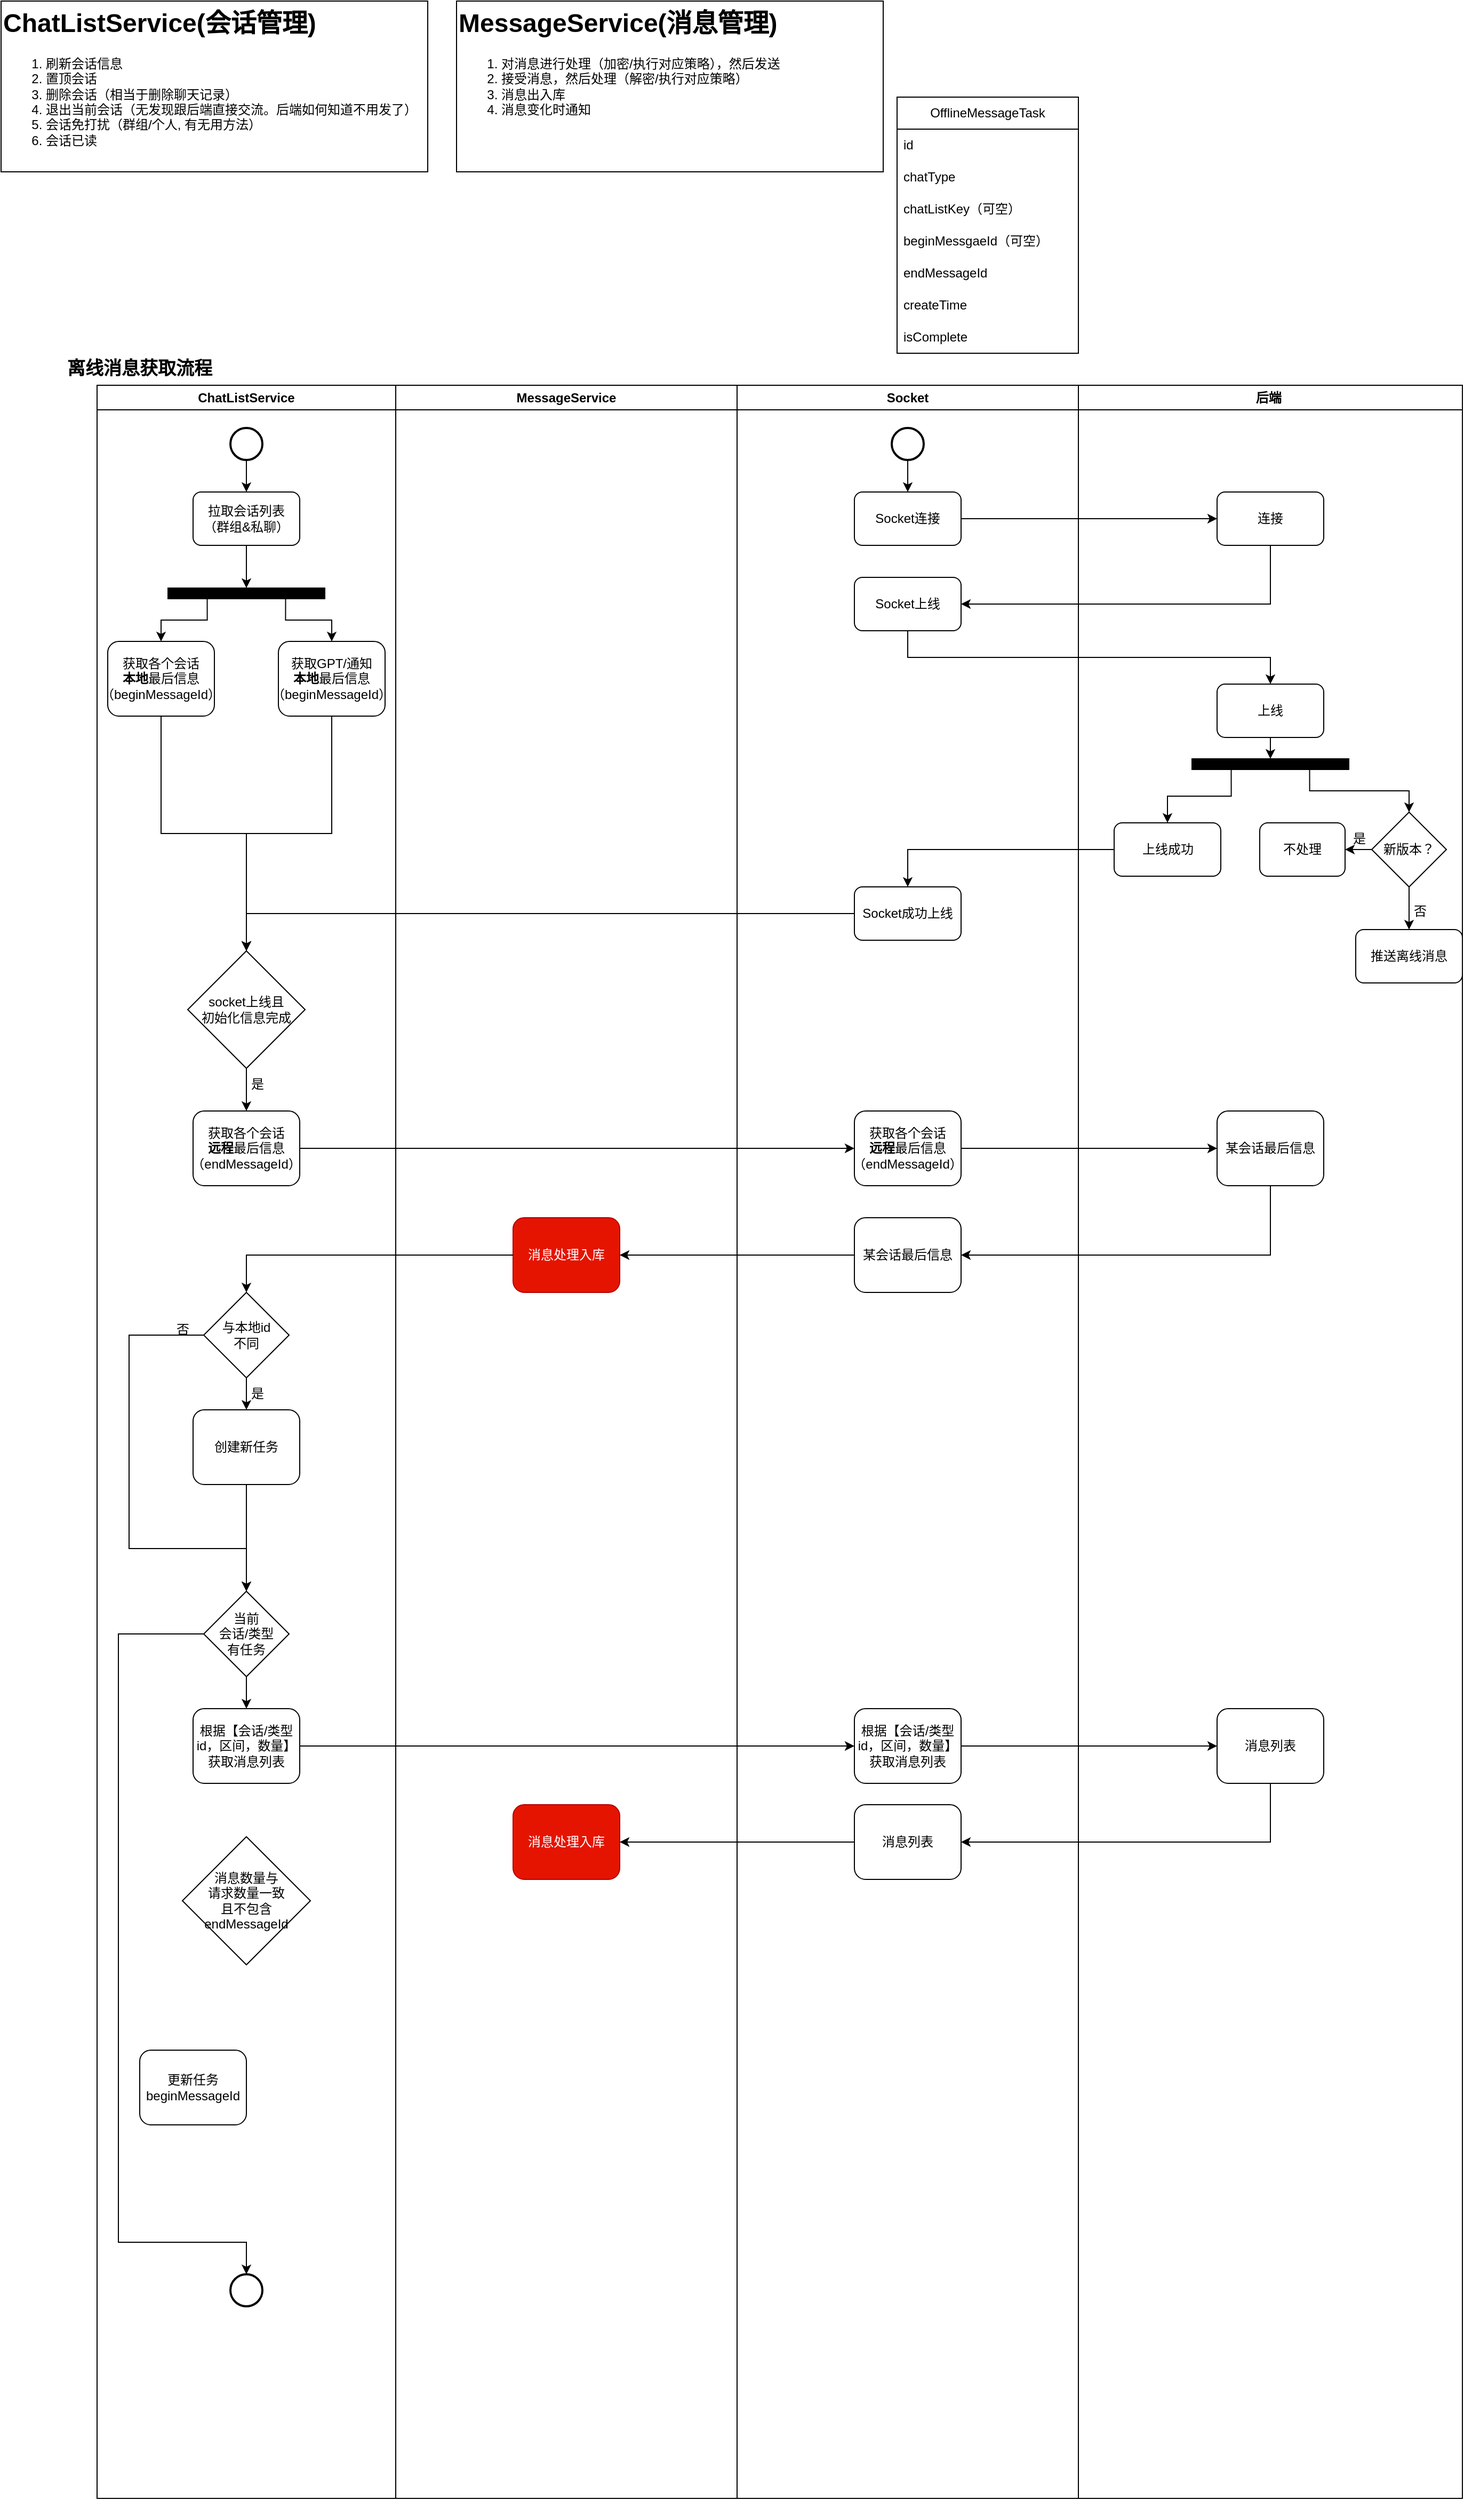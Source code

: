 <mxfile version="24.8.8">
  <diagram name="第 1 页" id="JktXxmWd6NISaN1DdESC">
    <mxGraphModel dx="1434" dy="746" grid="1" gridSize="10" guides="1" tooltips="1" connect="1" arrows="1" fold="1" page="1" pageScale="1" pageWidth="827" pageHeight="1169" math="0" shadow="0">
      <root>
        <mxCell id="0" />
        <mxCell id="1" parent="0" />
        <mxCell id="-HEKRVuIvjOIdjUARVgd-5" value="" style="group" parent="1" vertex="1" connectable="0">
          <mxGeometry width="410" height="340" as="geometry" />
        </mxCell>
        <mxCell id="-HEKRVuIvjOIdjUARVgd-4" value="" style="rounded=0;whiteSpace=wrap;html=1;movable=1;resizable=1;rotatable=1;deletable=1;editable=1;locked=0;connectable=1;" parent="-HEKRVuIvjOIdjUARVgd-5" vertex="1">
          <mxGeometry width="400" height="160" as="geometry" />
        </mxCell>
        <mxCell id="-HEKRVuIvjOIdjUARVgd-3" value="&lt;h1 style=&quot;margin-top: 0px;&quot;&gt;ChatListService(会话管理)&lt;br&gt;&lt;/h1&gt;&lt;p&gt;&lt;/p&gt;&lt;ol&gt;&lt;li&gt;刷新会话信息&lt;/li&gt;&lt;li&gt;置顶会话&lt;/li&gt;&lt;li&gt;删除会话（相当于删除聊天记录）&lt;/li&gt;&lt;li&gt;退出当前会话（无发现跟后端直接交流。后端如何知道不用发了）&lt;/li&gt;&lt;li&gt;会话免打扰（群组/个人, 有无用方法）&lt;/li&gt;&lt;li&gt;会话已读&lt;/li&gt;&lt;/ol&gt;&lt;p&gt;&lt;/p&gt;" style="text;html=1;whiteSpace=wrap;overflow=hidden;rounded=0;movable=1;resizable=1;rotatable=1;deletable=1;editable=1;locked=0;connectable=1;" parent="-HEKRVuIvjOIdjUARVgd-5" vertex="1">
          <mxGeometry width="400" height="160" as="geometry" />
        </mxCell>
        <mxCell id="46Pq0ItbNjwcVHv2dBkQ-1" value="" style="group" vertex="1" connectable="0" parent="1">
          <mxGeometry x="427" width="400" height="160" as="geometry" />
        </mxCell>
        <mxCell id="46Pq0ItbNjwcVHv2dBkQ-2" value="" style="rounded=0;whiteSpace=wrap;html=1;movable=1;resizable=1;rotatable=1;deletable=1;editable=1;locked=0;connectable=1;" vertex="1" parent="46Pq0ItbNjwcVHv2dBkQ-1">
          <mxGeometry width="400" height="160" as="geometry" />
        </mxCell>
        <mxCell id="46Pq0ItbNjwcVHv2dBkQ-3" value="&lt;h1 style=&quot;margin-top: 0px;&quot;&gt;MessageService(消息管理)&lt;br&gt;&lt;/h1&gt;&lt;p&gt;&lt;/p&gt;&lt;ol&gt;&lt;li&gt;对消息进行处理（加密/执行对应策略），然后发送&lt;/li&gt;&lt;li&gt;接受消息，然后处理（解密/执行对应策略）&lt;/li&gt;&lt;li&gt;消息出入库&lt;/li&gt;&lt;li&gt;消息变化时通知&lt;/li&gt;&lt;/ol&gt;&lt;p&gt;&lt;/p&gt;" style="text;html=1;whiteSpace=wrap;overflow=hidden;rounded=0;movable=1;resizable=1;rotatable=1;deletable=1;editable=1;locked=0;connectable=1;" vertex="1" parent="46Pq0ItbNjwcVHv2dBkQ-1">
          <mxGeometry width="400" height="160" as="geometry" />
        </mxCell>
        <mxCell id="46Pq0ItbNjwcVHv2dBkQ-39" value="" style="group" vertex="1" connectable="0" parent="1">
          <mxGeometry x="90" y="360" width="1060" height="1980" as="geometry" />
        </mxCell>
        <mxCell id="46Pq0ItbNjwcVHv2dBkQ-4" value="ChatListService" style="swimlane;whiteSpace=wrap" vertex="1" parent="46Pq0ItbNjwcVHv2dBkQ-39">
          <mxGeometry width="280" height="1980" as="geometry" />
        </mxCell>
        <mxCell id="46Pq0ItbNjwcVHv2dBkQ-236" style="edgeStyle=orthogonalEdgeStyle;rounded=0;orthogonalLoop=1;jettySize=auto;html=1;exitX=0.5;exitY=1;exitDx=0;exitDy=0;exitPerimeter=0;entryX=0.5;entryY=0;entryDx=0;entryDy=0;" edge="1" parent="46Pq0ItbNjwcVHv2dBkQ-4" source="46Pq0ItbNjwcVHv2dBkQ-234" target="46Pq0ItbNjwcVHv2dBkQ-235">
          <mxGeometry relative="1" as="geometry" />
        </mxCell>
        <mxCell id="46Pq0ItbNjwcVHv2dBkQ-234" value="" style="strokeWidth=2;html=1;shape=mxgraph.flowchart.start_2;whiteSpace=wrap;" vertex="1" parent="46Pq0ItbNjwcVHv2dBkQ-4">
          <mxGeometry x="125" y="40" width="30" height="30" as="geometry" />
        </mxCell>
        <mxCell id="46Pq0ItbNjwcVHv2dBkQ-241" style="edgeStyle=orthogonalEdgeStyle;rounded=0;orthogonalLoop=1;jettySize=auto;html=1;exitX=0.5;exitY=1;exitDx=0;exitDy=0;entryX=0.5;entryY=0;entryDx=0;entryDy=0;" edge="1" parent="46Pq0ItbNjwcVHv2dBkQ-4" source="46Pq0ItbNjwcVHv2dBkQ-235" target="46Pq0ItbNjwcVHv2dBkQ-240">
          <mxGeometry relative="1" as="geometry" />
        </mxCell>
        <mxCell id="46Pq0ItbNjwcVHv2dBkQ-235" value="拉取会话列表&lt;br&gt;（群组&amp;amp;私聊）" style="rounded=1;whiteSpace=wrap;html=1;" vertex="1" parent="46Pq0ItbNjwcVHv2dBkQ-4">
          <mxGeometry x="90" y="100" width="100" height="50" as="geometry" />
        </mxCell>
        <mxCell id="46Pq0ItbNjwcVHv2dBkQ-249" style="edgeStyle=orthogonalEdgeStyle;rounded=0;orthogonalLoop=1;jettySize=auto;html=1;exitX=0.5;exitY=1;exitDx=0;exitDy=0;" edge="1" parent="46Pq0ItbNjwcVHv2dBkQ-4" source="46Pq0ItbNjwcVHv2dBkQ-237" target="46Pq0ItbNjwcVHv2dBkQ-248">
          <mxGeometry relative="1" as="geometry" />
        </mxCell>
        <mxCell id="46Pq0ItbNjwcVHv2dBkQ-237" value="获取各个会话&lt;div&gt;&lt;b&gt;本地&lt;/b&gt;最后信息（beginMessageId）&lt;/div&gt;" style="rounded=1;whiteSpace=wrap;html=1;" vertex="1" parent="46Pq0ItbNjwcVHv2dBkQ-4">
          <mxGeometry x="10" y="240" width="100" height="70" as="geometry" />
        </mxCell>
        <mxCell id="46Pq0ItbNjwcVHv2dBkQ-242" style="edgeStyle=orthogonalEdgeStyle;rounded=0;orthogonalLoop=1;jettySize=auto;html=1;exitX=0.25;exitY=1;exitDx=0;exitDy=0;entryX=0.5;entryY=0;entryDx=0;entryDy=0;" edge="1" parent="46Pq0ItbNjwcVHv2dBkQ-4" source="46Pq0ItbNjwcVHv2dBkQ-240" target="46Pq0ItbNjwcVHv2dBkQ-237">
          <mxGeometry relative="1" as="geometry" />
        </mxCell>
        <mxCell id="46Pq0ItbNjwcVHv2dBkQ-244" style="edgeStyle=orthogonalEdgeStyle;rounded=0;orthogonalLoop=1;jettySize=auto;html=1;exitX=0.75;exitY=1;exitDx=0;exitDy=0;" edge="1" parent="46Pq0ItbNjwcVHv2dBkQ-4" source="46Pq0ItbNjwcVHv2dBkQ-240" target="46Pq0ItbNjwcVHv2dBkQ-243">
          <mxGeometry relative="1" as="geometry" />
        </mxCell>
        <mxCell id="46Pq0ItbNjwcVHv2dBkQ-240" value="" style="whiteSpace=wrap;html=1;rounded=0;shadow=0;comic=0;labelBackgroundColor=none;strokeWidth=1;fillColor=#000000;fontFamily=Verdana;fontSize=12;align=center;rotation=0;" vertex="1" parent="46Pq0ItbNjwcVHv2dBkQ-4">
          <mxGeometry x="66.5" y="190" width="147" height="10" as="geometry" />
        </mxCell>
        <mxCell id="46Pq0ItbNjwcVHv2dBkQ-250" style="edgeStyle=orthogonalEdgeStyle;rounded=0;orthogonalLoop=1;jettySize=auto;html=1;exitX=0.5;exitY=1;exitDx=0;exitDy=0;entryX=0.5;entryY=0;entryDx=0;entryDy=0;" edge="1" parent="46Pq0ItbNjwcVHv2dBkQ-4" source="46Pq0ItbNjwcVHv2dBkQ-243" target="46Pq0ItbNjwcVHv2dBkQ-248">
          <mxGeometry relative="1" as="geometry">
            <mxPoint x="160" y="450" as="targetPoint" />
          </mxGeometry>
        </mxCell>
        <mxCell id="46Pq0ItbNjwcVHv2dBkQ-243" value="获取GPT/通知&lt;div&gt;&lt;b&gt;本地&lt;/b&gt;最后信息（beginMessageId）&lt;/div&gt;" style="rounded=1;whiteSpace=wrap;html=1;" vertex="1" parent="46Pq0ItbNjwcVHv2dBkQ-4">
          <mxGeometry x="170" y="240" width="100" height="70" as="geometry" />
        </mxCell>
        <mxCell id="46Pq0ItbNjwcVHv2dBkQ-253" style="edgeStyle=orthogonalEdgeStyle;rounded=0;orthogonalLoop=1;jettySize=auto;html=1;exitX=0.5;exitY=1;exitDx=0;exitDy=0;entryX=0.5;entryY=0;entryDx=0;entryDy=0;" edge="1" parent="46Pq0ItbNjwcVHv2dBkQ-4" source="46Pq0ItbNjwcVHv2dBkQ-248" target="46Pq0ItbNjwcVHv2dBkQ-257">
          <mxGeometry relative="1" as="geometry">
            <mxPoint x="140" y="680" as="targetPoint" />
          </mxGeometry>
        </mxCell>
        <mxCell id="46Pq0ItbNjwcVHv2dBkQ-248" value="socket上线且&lt;br&gt;初始化信息完成" style="rhombus;whiteSpace=wrap;html=1;" vertex="1" parent="46Pq0ItbNjwcVHv2dBkQ-4">
          <mxGeometry x="85" y="530" width="110" height="110" as="geometry" />
        </mxCell>
        <mxCell id="46Pq0ItbNjwcVHv2dBkQ-254" value="是" style="text;html=1;align=center;verticalAlign=middle;resizable=0;points=[];autosize=1;strokeColor=none;fillColor=none;" vertex="1" parent="46Pq0ItbNjwcVHv2dBkQ-4">
          <mxGeometry x="130" y="640" width="40" height="30" as="geometry" />
        </mxCell>
        <mxCell id="46Pq0ItbNjwcVHv2dBkQ-257" value="获取各个会话&lt;div&gt;&lt;b&gt;远程&lt;/b&gt;最后信息（endMessageId）&lt;/div&gt;" style="rounded=1;whiteSpace=wrap;html=1;" vertex="1" parent="46Pq0ItbNjwcVHv2dBkQ-4">
          <mxGeometry x="90" y="680" width="100" height="70" as="geometry" />
        </mxCell>
        <mxCell id="46Pq0ItbNjwcVHv2dBkQ-283" style="edgeStyle=orthogonalEdgeStyle;rounded=0;orthogonalLoop=1;jettySize=auto;html=1;exitX=0.5;exitY=1;exitDx=0;exitDy=0;" edge="1" parent="46Pq0ItbNjwcVHv2dBkQ-4" source="46Pq0ItbNjwcVHv2dBkQ-280" target="46Pq0ItbNjwcVHv2dBkQ-281">
          <mxGeometry relative="1" as="geometry" />
        </mxCell>
        <mxCell id="46Pq0ItbNjwcVHv2dBkQ-286" style="edgeStyle=orthogonalEdgeStyle;rounded=0;orthogonalLoop=1;jettySize=auto;html=1;exitX=0;exitY=0.5;exitDx=0;exitDy=0;entryX=0.5;entryY=0;entryDx=0;entryDy=0;" edge="1" parent="46Pq0ItbNjwcVHv2dBkQ-4" source="46Pq0ItbNjwcVHv2dBkQ-280" target="46Pq0ItbNjwcVHv2dBkQ-285">
          <mxGeometry relative="1" as="geometry">
            <mxPoint x="40" y="1100" as="targetPoint" />
            <Array as="points">
              <mxPoint x="30" y="890" />
              <mxPoint x="30" y="1090" />
              <mxPoint x="140" y="1090" />
            </Array>
          </mxGeometry>
        </mxCell>
        <mxCell id="46Pq0ItbNjwcVHv2dBkQ-280" value="与本地id&lt;br&gt;不同" style="rhombus;whiteSpace=wrap;html=1;" vertex="1" parent="46Pq0ItbNjwcVHv2dBkQ-4">
          <mxGeometry x="100" y="850" width="80" height="80" as="geometry" />
        </mxCell>
        <mxCell id="46Pq0ItbNjwcVHv2dBkQ-288" style="edgeStyle=orthogonalEdgeStyle;rounded=0;orthogonalLoop=1;jettySize=auto;html=1;exitX=0.5;exitY=1;exitDx=0;exitDy=0;entryX=0.5;entryY=0;entryDx=0;entryDy=0;" edge="1" parent="46Pq0ItbNjwcVHv2dBkQ-4" source="46Pq0ItbNjwcVHv2dBkQ-281" target="46Pq0ItbNjwcVHv2dBkQ-285">
          <mxGeometry relative="1" as="geometry" />
        </mxCell>
        <mxCell id="46Pq0ItbNjwcVHv2dBkQ-281" value="创建新任务" style="rounded=1;whiteSpace=wrap;html=1;" vertex="1" parent="46Pq0ItbNjwcVHv2dBkQ-4">
          <mxGeometry x="90" y="960" width="100" height="70" as="geometry" />
        </mxCell>
        <mxCell id="46Pq0ItbNjwcVHv2dBkQ-284" value="是" style="text;html=1;align=center;verticalAlign=middle;resizable=0;points=[];autosize=1;strokeColor=none;fillColor=none;" vertex="1" parent="46Pq0ItbNjwcVHv2dBkQ-4">
          <mxGeometry x="130" y="930" width="40" height="30" as="geometry" />
        </mxCell>
        <mxCell id="46Pq0ItbNjwcVHv2dBkQ-290" style="edgeStyle=orthogonalEdgeStyle;rounded=0;orthogonalLoop=1;jettySize=auto;html=1;exitX=0.5;exitY=1;exitDx=0;exitDy=0;" edge="1" parent="46Pq0ItbNjwcVHv2dBkQ-4" source="46Pq0ItbNjwcVHv2dBkQ-285" target="46Pq0ItbNjwcVHv2dBkQ-289">
          <mxGeometry relative="1" as="geometry" />
        </mxCell>
        <mxCell id="46Pq0ItbNjwcVHv2dBkQ-346" style="edgeStyle=orthogonalEdgeStyle;rounded=0;orthogonalLoop=1;jettySize=auto;html=1;exitX=0;exitY=0.5;exitDx=0;exitDy=0;entryX=0.5;entryY=0;entryDx=0;entryDy=0;entryPerimeter=0;" edge="1" parent="46Pq0ItbNjwcVHv2dBkQ-4" source="46Pq0ItbNjwcVHv2dBkQ-285" target="46Pq0ItbNjwcVHv2dBkQ-347">
          <mxGeometry relative="1" as="geometry">
            <mxPoint x="20" y="1680" as="targetPoint" />
            <Array as="points">
              <mxPoint x="20" y="1170" />
              <mxPoint x="20" y="1740" />
              <mxPoint x="140" y="1740" />
            </Array>
          </mxGeometry>
        </mxCell>
        <mxCell id="46Pq0ItbNjwcVHv2dBkQ-285" value="当前&lt;div&gt;会话/类型&lt;/div&gt;&lt;div&gt;&lt;span style=&quot;background-color: initial;&quot;&gt;有任务&lt;/span&gt;&lt;/div&gt;" style="rhombus;whiteSpace=wrap;html=1;" vertex="1" parent="46Pq0ItbNjwcVHv2dBkQ-4">
          <mxGeometry x="100" y="1130" width="80" height="80" as="geometry" />
        </mxCell>
        <mxCell id="46Pq0ItbNjwcVHv2dBkQ-287" value="否" style="text;html=1;align=center;verticalAlign=middle;resizable=0;points=[];autosize=1;strokeColor=none;fillColor=none;" vertex="1" parent="46Pq0ItbNjwcVHv2dBkQ-4">
          <mxGeometry x="60" y="870" width="40" height="30" as="geometry" />
        </mxCell>
        <mxCell id="46Pq0ItbNjwcVHv2dBkQ-289" value="根据【&lt;span style=&quot;background-color: initial;&quot;&gt;会话/类型id，&lt;/span&gt;&lt;span style=&quot;background-color: initial;&quot;&gt;区间，&lt;/span&gt;&lt;span style=&quot;background-color: initial;&quot;&gt;数量】获取消息列表&lt;/span&gt;" style="rounded=1;whiteSpace=wrap;html=1;" vertex="1" parent="46Pq0ItbNjwcVHv2dBkQ-4">
          <mxGeometry x="90" y="1240" width="100" height="70" as="geometry" />
        </mxCell>
        <mxCell id="46Pq0ItbNjwcVHv2dBkQ-347" value="" style="strokeWidth=2;html=1;shape=mxgraph.flowchart.start_2;whiteSpace=wrap;" vertex="1" parent="46Pq0ItbNjwcVHv2dBkQ-4">
          <mxGeometry x="125" y="1770" width="30" height="30" as="geometry" />
        </mxCell>
        <mxCell id="46Pq0ItbNjwcVHv2dBkQ-348" value="消息数量与&lt;div&gt;请求数量一致&lt;/div&gt;&lt;div&gt;且不包含endMessageId&lt;/div&gt;" style="rhombus;whiteSpace=wrap;html=1;" vertex="1" parent="46Pq0ItbNjwcVHv2dBkQ-4">
          <mxGeometry x="80" y="1360" width="120" height="120" as="geometry" />
        </mxCell>
        <mxCell id="46Pq0ItbNjwcVHv2dBkQ-349" value="更新任务beginMessageId" style="rounded=1;whiteSpace=wrap;html=1;" vertex="1" parent="46Pq0ItbNjwcVHv2dBkQ-4">
          <mxGeometry x="40" y="1560" width="100" height="70" as="geometry" />
        </mxCell>
        <mxCell id="46Pq0ItbNjwcVHv2dBkQ-32" value="MessageService" style="swimlane;whiteSpace=wrap;startSize=23;" vertex="1" parent="46Pq0ItbNjwcVHv2dBkQ-39">
          <mxGeometry x="280" width="320" height="1980" as="geometry" />
        </mxCell>
        <mxCell id="46Pq0ItbNjwcVHv2dBkQ-275" value="消息处理入库" style="rounded=1;whiteSpace=wrap;html=1;fillColor=#e51400;strokeColor=#B20000;fontColor=#ffffff;" vertex="1" parent="46Pq0ItbNjwcVHv2dBkQ-32">
          <mxGeometry x="110" y="780" width="100" height="70" as="geometry" />
        </mxCell>
        <mxCell id="46Pq0ItbNjwcVHv2dBkQ-333" value="消息处理入库" style="rounded=1;whiteSpace=wrap;html=1;fillColor=#e51400;fontColor=#ffffff;strokeColor=#B20000;" vertex="1" parent="46Pq0ItbNjwcVHv2dBkQ-32">
          <mxGeometry x="110" y="1330" width="100" height="70" as="geometry" />
        </mxCell>
        <mxCell id="46Pq0ItbNjwcVHv2dBkQ-224" value="Socket" style="swimlane;whiteSpace=wrap;startSize=23;" vertex="1" parent="46Pq0ItbNjwcVHv2dBkQ-39">
          <mxGeometry x="600" width="320" height="1980" as="geometry" />
        </mxCell>
        <mxCell id="46Pq0ItbNjwcVHv2dBkQ-48" style="edgeStyle=orthogonalEdgeStyle;rounded=0;orthogonalLoop=1;jettySize=auto;html=1;exitX=0.5;exitY=1;exitDx=0;exitDy=0;exitPerimeter=0;entryX=0.5;entryY=0;entryDx=0;entryDy=0;" edge="1" parent="46Pq0ItbNjwcVHv2dBkQ-224" source="46Pq0ItbNjwcVHv2dBkQ-42" target="46Pq0ItbNjwcVHv2dBkQ-46">
          <mxGeometry relative="1" as="geometry" />
        </mxCell>
        <mxCell id="46Pq0ItbNjwcVHv2dBkQ-42" value="" style="strokeWidth=2;html=1;shape=mxgraph.flowchart.start_2;whiteSpace=wrap;" vertex="1" parent="46Pq0ItbNjwcVHv2dBkQ-224">
          <mxGeometry x="145" y="40" width="30" height="30" as="geometry" />
        </mxCell>
        <mxCell id="46Pq0ItbNjwcVHv2dBkQ-46" value="Socket连接" style="rounded=1;whiteSpace=wrap;html=1;" vertex="1" parent="46Pq0ItbNjwcVHv2dBkQ-224">
          <mxGeometry x="110" y="100" width="100" height="50" as="geometry" />
        </mxCell>
        <mxCell id="46Pq0ItbNjwcVHv2dBkQ-47" value="Socket上线" style="rounded=1;whiteSpace=wrap;html=1;" vertex="1" parent="46Pq0ItbNjwcVHv2dBkQ-224">
          <mxGeometry x="110" y="180" width="100" height="50" as="geometry" />
        </mxCell>
        <mxCell id="46Pq0ItbNjwcVHv2dBkQ-171" value="Socket成功上线" style="rounded=1;whiteSpace=wrap;html=1;" vertex="1" parent="46Pq0ItbNjwcVHv2dBkQ-224">
          <mxGeometry x="110" y="470" width="100" height="50" as="geometry" />
        </mxCell>
        <mxCell id="46Pq0ItbNjwcVHv2dBkQ-261" value="获取各个会话&lt;div&gt;&lt;b&gt;远程&lt;/b&gt;最后信息（endMessageId）&lt;/div&gt;" style="rounded=1;whiteSpace=wrap;html=1;" vertex="1" parent="46Pq0ItbNjwcVHv2dBkQ-224">
          <mxGeometry x="110" y="680" width="100" height="70" as="geometry" />
        </mxCell>
        <mxCell id="46Pq0ItbNjwcVHv2dBkQ-266" value="某会话最后信息" style="rounded=1;whiteSpace=wrap;html=1;" vertex="1" parent="46Pq0ItbNjwcVHv2dBkQ-224">
          <mxGeometry x="110" y="780" width="100" height="70" as="geometry" />
        </mxCell>
        <mxCell id="46Pq0ItbNjwcVHv2dBkQ-317" value="根据【&lt;span style=&quot;background-color: initial;&quot;&gt;会话/类型id，&lt;/span&gt;&lt;span style=&quot;background-color: initial;&quot;&gt;区间，&lt;/span&gt;&lt;span style=&quot;background-color: initial;&quot;&gt;数量】获取消息列表&lt;/span&gt;" style="rounded=1;whiteSpace=wrap;html=1;" vertex="1" parent="46Pq0ItbNjwcVHv2dBkQ-224">
          <mxGeometry x="110" y="1240" width="100" height="70" as="geometry" />
        </mxCell>
        <mxCell id="46Pq0ItbNjwcVHv2dBkQ-331" value="消息列表" style="rounded=1;whiteSpace=wrap;html=1;" vertex="1" parent="46Pq0ItbNjwcVHv2dBkQ-224">
          <mxGeometry x="110" y="1330" width="100" height="70" as="geometry" />
        </mxCell>
        <mxCell id="46Pq0ItbNjwcVHv2dBkQ-251" style="edgeStyle=orthogonalEdgeStyle;rounded=0;orthogonalLoop=1;jettySize=auto;html=1;exitX=0;exitY=0.5;exitDx=0;exitDy=0;entryX=0.5;entryY=0;entryDx=0;entryDy=0;" edge="1" parent="46Pq0ItbNjwcVHv2dBkQ-39" source="46Pq0ItbNjwcVHv2dBkQ-171" target="46Pq0ItbNjwcVHv2dBkQ-248">
          <mxGeometry relative="1" as="geometry">
            <mxPoint x="140" y="480" as="targetPoint" />
          </mxGeometry>
        </mxCell>
        <mxCell id="46Pq0ItbNjwcVHv2dBkQ-262" style="edgeStyle=orthogonalEdgeStyle;rounded=0;orthogonalLoop=1;jettySize=auto;html=1;exitX=1;exitY=0.5;exitDx=0;exitDy=0;entryX=0;entryY=0.5;entryDx=0;entryDy=0;" edge="1" parent="46Pq0ItbNjwcVHv2dBkQ-39" source="46Pq0ItbNjwcVHv2dBkQ-257" target="46Pq0ItbNjwcVHv2dBkQ-261">
          <mxGeometry relative="1" as="geometry" />
        </mxCell>
        <mxCell id="46Pq0ItbNjwcVHv2dBkQ-276" style="edgeStyle=orthogonalEdgeStyle;rounded=0;orthogonalLoop=1;jettySize=auto;html=1;exitX=0;exitY=0.5;exitDx=0;exitDy=0;entryX=1;entryY=0.5;entryDx=0;entryDy=0;" edge="1" parent="46Pq0ItbNjwcVHv2dBkQ-39" source="46Pq0ItbNjwcVHv2dBkQ-266" target="46Pq0ItbNjwcVHv2dBkQ-275">
          <mxGeometry relative="1" as="geometry" />
        </mxCell>
        <mxCell id="46Pq0ItbNjwcVHv2dBkQ-278" style="edgeStyle=orthogonalEdgeStyle;rounded=0;orthogonalLoop=1;jettySize=auto;html=1;exitX=0;exitY=0.5;exitDx=0;exitDy=0;entryX=0.5;entryY=0;entryDx=0;entryDy=0;" edge="1" parent="46Pq0ItbNjwcVHv2dBkQ-39" source="46Pq0ItbNjwcVHv2dBkQ-275" target="46Pq0ItbNjwcVHv2dBkQ-280">
          <mxGeometry relative="1" as="geometry">
            <mxPoint x="195" y="815.0" as="targetPoint" />
          </mxGeometry>
        </mxCell>
        <mxCell id="46Pq0ItbNjwcVHv2dBkQ-318" style="edgeStyle=orthogonalEdgeStyle;rounded=0;orthogonalLoop=1;jettySize=auto;html=1;exitX=1;exitY=0.5;exitDx=0;exitDy=0;entryX=0;entryY=0.5;entryDx=0;entryDy=0;" edge="1" parent="46Pq0ItbNjwcVHv2dBkQ-39" source="46Pq0ItbNjwcVHv2dBkQ-289" target="46Pq0ItbNjwcVHv2dBkQ-317">
          <mxGeometry relative="1" as="geometry" />
        </mxCell>
        <mxCell id="46Pq0ItbNjwcVHv2dBkQ-334" style="edgeStyle=orthogonalEdgeStyle;rounded=0;orthogonalLoop=1;jettySize=auto;html=1;exitX=0;exitY=0.5;exitDx=0;exitDy=0;" edge="1" parent="46Pq0ItbNjwcVHv2dBkQ-39" source="46Pq0ItbNjwcVHv2dBkQ-331" target="46Pq0ItbNjwcVHv2dBkQ-333">
          <mxGeometry relative="1" as="geometry" />
        </mxCell>
        <mxCell id="46Pq0ItbNjwcVHv2dBkQ-178" value="OfflineMessageTask" style="swimlane;fontStyle=0;childLayout=stackLayout;horizontal=1;startSize=30;horizontalStack=0;resizeParent=1;resizeParentMax=0;resizeLast=0;collapsible=1;marginBottom=0;whiteSpace=wrap;html=1;" vertex="1" parent="1">
          <mxGeometry x="840" y="90" width="170" height="240" as="geometry" />
        </mxCell>
        <mxCell id="46Pq0ItbNjwcVHv2dBkQ-204" value="id" style="text;strokeColor=none;fillColor=none;align=left;verticalAlign=middle;spacingLeft=4;spacingRight=4;overflow=hidden;points=[[0,0.5],[1,0.5]];portConstraint=eastwest;rotatable=0;whiteSpace=wrap;html=1;" vertex="1" parent="46Pq0ItbNjwcVHv2dBkQ-178">
          <mxGeometry y="30" width="170" height="30" as="geometry" />
        </mxCell>
        <mxCell id="46Pq0ItbNjwcVHv2dBkQ-245" value="chatType" style="text;strokeColor=none;fillColor=none;align=left;verticalAlign=middle;spacingLeft=4;spacingRight=4;overflow=hidden;points=[[0,0.5],[1,0.5]];portConstraint=eastwest;rotatable=0;whiteSpace=wrap;html=1;" vertex="1" parent="46Pq0ItbNjwcVHv2dBkQ-178">
          <mxGeometry y="60" width="170" height="30" as="geometry" />
        </mxCell>
        <mxCell id="46Pq0ItbNjwcVHv2dBkQ-205" value="chatListKey（可空）" style="text;strokeColor=none;fillColor=none;align=left;verticalAlign=middle;spacingLeft=4;spacingRight=4;overflow=hidden;points=[[0,0.5],[1,0.5]];portConstraint=eastwest;rotatable=0;whiteSpace=wrap;html=1;" vertex="1" parent="46Pq0ItbNjwcVHv2dBkQ-178">
          <mxGeometry y="90" width="170" height="30" as="geometry" />
        </mxCell>
        <mxCell id="46Pq0ItbNjwcVHv2dBkQ-179" value="beginMessgaeId（可空）" style="text;strokeColor=none;fillColor=none;align=left;verticalAlign=middle;spacingLeft=4;spacingRight=4;overflow=hidden;points=[[0,0.5],[1,0.5]];portConstraint=eastwest;rotatable=0;whiteSpace=wrap;html=1;" vertex="1" parent="46Pq0ItbNjwcVHv2dBkQ-178">
          <mxGeometry y="120" width="170" height="30" as="geometry" />
        </mxCell>
        <mxCell id="46Pq0ItbNjwcVHv2dBkQ-180" value="endMessageId" style="text;strokeColor=none;fillColor=none;align=left;verticalAlign=middle;spacingLeft=4;spacingRight=4;overflow=hidden;points=[[0,0.5],[1,0.5]];portConstraint=eastwest;rotatable=0;whiteSpace=wrap;html=1;" vertex="1" parent="46Pq0ItbNjwcVHv2dBkQ-178">
          <mxGeometry y="150" width="170" height="30" as="geometry" />
        </mxCell>
        <mxCell id="46Pq0ItbNjwcVHv2dBkQ-246" value="createTime" style="text;strokeColor=none;fillColor=none;align=left;verticalAlign=middle;spacingLeft=4;spacingRight=4;overflow=hidden;points=[[0,0.5],[1,0.5]];portConstraint=eastwest;rotatable=0;whiteSpace=wrap;html=1;" vertex="1" parent="46Pq0ItbNjwcVHv2dBkQ-178">
          <mxGeometry y="180" width="170" height="30" as="geometry" />
        </mxCell>
        <mxCell id="46Pq0ItbNjwcVHv2dBkQ-181" value="isComplete" style="text;strokeColor=none;fillColor=none;align=left;verticalAlign=middle;spacingLeft=4;spacingRight=4;overflow=hidden;points=[[0,0.5],[1,0.5]];portConstraint=eastwest;rotatable=0;whiteSpace=wrap;html=1;" vertex="1" parent="46Pq0ItbNjwcVHv2dBkQ-178">
          <mxGeometry y="210" width="170" height="30" as="geometry" />
        </mxCell>
        <mxCell id="46Pq0ItbNjwcVHv2dBkQ-13" value="后端 " style="swimlane;whiteSpace=wrap" vertex="1" parent="1">
          <mxGeometry x="1010" y="360" width="360" height="1980" as="geometry">
            <mxRectangle x="280" width="70" height="30" as="alternateBounds" />
          </mxGeometry>
        </mxCell>
        <mxCell id="46Pq0ItbNjwcVHv2dBkQ-49" value="连接" style="rounded=1;whiteSpace=wrap;html=1;" vertex="1" parent="46Pq0ItbNjwcVHv2dBkQ-13">
          <mxGeometry x="130" y="100" width="100" height="50" as="geometry" />
        </mxCell>
        <mxCell id="46Pq0ItbNjwcVHv2dBkQ-157" value="" style="group" vertex="1" connectable="0" parent="46Pq0ItbNjwcVHv2dBkQ-13">
          <mxGeometry x="170" y="400" width="190" height="160" as="geometry" />
        </mxCell>
        <mxCell id="46Pq0ItbNjwcVHv2dBkQ-57" value="不处理" style="rounded=1;whiteSpace=wrap;html=1;" vertex="1" parent="46Pq0ItbNjwcVHv2dBkQ-157">
          <mxGeometry y="10" width="80" height="50" as="geometry" />
        </mxCell>
        <mxCell id="46Pq0ItbNjwcVHv2dBkQ-55" style="edgeStyle=orthogonalEdgeStyle;rounded=0;orthogonalLoop=1;jettySize=auto;html=1;exitX=0.5;exitY=1;exitDx=0;exitDy=0;entryX=0.5;entryY=0;entryDx=0;entryDy=0;" edge="1" parent="46Pq0ItbNjwcVHv2dBkQ-157" source="46Pq0ItbNjwcVHv2dBkQ-52" target="46Pq0ItbNjwcVHv2dBkQ-54">
          <mxGeometry relative="1" as="geometry" />
        </mxCell>
        <mxCell id="46Pq0ItbNjwcVHv2dBkQ-58" style="edgeStyle=orthogonalEdgeStyle;rounded=0;orthogonalLoop=1;jettySize=auto;html=1;exitX=0;exitY=0.5;exitDx=0;exitDy=0;entryX=1;entryY=0.5;entryDx=0;entryDy=0;" edge="1" parent="46Pq0ItbNjwcVHv2dBkQ-157" source="46Pq0ItbNjwcVHv2dBkQ-52" target="46Pq0ItbNjwcVHv2dBkQ-57">
          <mxGeometry relative="1" as="geometry">
            <mxPoint x="80" y="35" as="targetPoint" />
          </mxGeometry>
        </mxCell>
        <mxCell id="46Pq0ItbNjwcVHv2dBkQ-52" value="新版本？" style="rhombus;whiteSpace=wrap;html=1;align=center;" vertex="1" parent="46Pq0ItbNjwcVHv2dBkQ-157">
          <mxGeometry x="105" width="70" height="70" as="geometry" />
        </mxCell>
        <mxCell id="46Pq0ItbNjwcVHv2dBkQ-54" value="推送离线消息" style="rounded=1;whiteSpace=wrap;html=1;" vertex="1" parent="46Pq0ItbNjwcVHv2dBkQ-157">
          <mxGeometry x="90" y="110" width="100" height="50" as="geometry" />
        </mxCell>
        <mxCell id="46Pq0ItbNjwcVHv2dBkQ-59" value="是" style="text;html=1;align=center;verticalAlign=middle;resizable=0;points=[];autosize=1;strokeColor=none;fillColor=none;" vertex="1" parent="46Pq0ItbNjwcVHv2dBkQ-157">
          <mxGeometry x="73" y="10" width="40" height="30" as="geometry" />
        </mxCell>
        <mxCell id="46Pq0ItbNjwcVHv2dBkQ-56" value="否" style="text;html=1;align=center;verticalAlign=middle;resizable=0;points=[];autosize=1;strokeColor=none;fillColor=none;" vertex="1" parent="46Pq0ItbNjwcVHv2dBkQ-157">
          <mxGeometry x="130" y="78" width="40" height="30" as="geometry" />
        </mxCell>
        <mxCell id="46Pq0ItbNjwcVHv2dBkQ-166" style="edgeStyle=orthogonalEdgeStyle;rounded=0;orthogonalLoop=1;jettySize=auto;html=1;exitX=0.75;exitY=1;exitDx=0;exitDy=0;" edge="1" parent="46Pq0ItbNjwcVHv2dBkQ-13" source="46Pq0ItbNjwcVHv2dBkQ-155" target="46Pq0ItbNjwcVHv2dBkQ-52">
          <mxGeometry relative="1" as="geometry" />
        </mxCell>
        <mxCell id="46Pq0ItbNjwcVHv2dBkQ-170" style="edgeStyle=orthogonalEdgeStyle;rounded=0;orthogonalLoop=1;jettySize=auto;html=1;exitX=0.25;exitY=1;exitDx=0;exitDy=0;entryX=0.5;entryY=0;entryDx=0;entryDy=0;" edge="1" parent="46Pq0ItbNjwcVHv2dBkQ-13" source="46Pq0ItbNjwcVHv2dBkQ-155" target="46Pq0ItbNjwcVHv2dBkQ-169">
          <mxGeometry relative="1" as="geometry" />
        </mxCell>
        <mxCell id="46Pq0ItbNjwcVHv2dBkQ-155" value="" style="whiteSpace=wrap;html=1;rounded=0;shadow=0;comic=0;labelBackgroundColor=none;strokeWidth=1;fillColor=#000000;fontFamily=Verdana;fontSize=12;align=center;rotation=0;" vertex="1" parent="46Pq0ItbNjwcVHv2dBkQ-13">
          <mxGeometry x="106.5" y="350" width="147" height="10" as="geometry" />
        </mxCell>
        <mxCell id="46Pq0ItbNjwcVHv2dBkQ-163" style="edgeStyle=orthogonalEdgeStyle;rounded=0;orthogonalLoop=1;jettySize=auto;html=1;exitX=0.5;exitY=1;exitDx=0;exitDy=0;entryX=0.5;entryY=0;entryDx=0;entryDy=0;" edge="1" parent="46Pq0ItbNjwcVHv2dBkQ-13" source="46Pq0ItbNjwcVHv2dBkQ-160" target="46Pq0ItbNjwcVHv2dBkQ-155">
          <mxGeometry relative="1" as="geometry" />
        </mxCell>
        <mxCell id="46Pq0ItbNjwcVHv2dBkQ-160" value="上线" style="rounded=1;whiteSpace=wrap;html=1;" vertex="1" parent="46Pq0ItbNjwcVHv2dBkQ-13">
          <mxGeometry x="130" y="280" width="100" height="50" as="geometry" />
        </mxCell>
        <mxCell id="46Pq0ItbNjwcVHv2dBkQ-169" value="上线成功" style="rounded=1;whiteSpace=wrap;html=1;" vertex="1" parent="46Pq0ItbNjwcVHv2dBkQ-13">
          <mxGeometry x="33.5" y="410" width="100" height="50" as="geometry" />
        </mxCell>
        <mxCell id="46Pq0ItbNjwcVHv2dBkQ-263" value="某会话最后信息" style="rounded=1;whiteSpace=wrap;html=1;" vertex="1" parent="46Pq0ItbNjwcVHv2dBkQ-13">
          <mxGeometry x="130" y="680" width="100" height="70" as="geometry" />
        </mxCell>
        <mxCell id="46Pq0ItbNjwcVHv2dBkQ-328" value="消息列表" style="rounded=1;whiteSpace=wrap;html=1;" vertex="1" parent="46Pq0ItbNjwcVHv2dBkQ-13">
          <mxGeometry x="130" y="1240" width="100" height="70" as="geometry" />
        </mxCell>
        <mxCell id="46Pq0ItbNjwcVHv2dBkQ-50" style="edgeStyle=orthogonalEdgeStyle;rounded=0;orthogonalLoop=1;jettySize=auto;html=1;exitX=1;exitY=0.5;exitDx=0;exitDy=0;entryX=0;entryY=0.5;entryDx=0;entryDy=0;" edge="1" parent="1" source="46Pq0ItbNjwcVHv2dBkQ-46" target="46Pq0ItbNjwcVHv2dBkQ-49">
          <mxGeometry relative="1" as="geometry" />
        </mxCell>
        <mxCell id="46Pq0ItbNjwcVHv2dBkQ-51" style="edgeStyle=orthogonalEdgeStyle;rounded=0;orthogonalLoop=1;jettySize=auto;html=1;exitX=0.5;exitY=1;exitDx=0;exitDy=0;entryX=1;entryY=0.5;entryDx=0;entryDy=0;" edge="1" parent="1" source="46Pq0ItbNjwcVHv2dBkQ-49" target="46Pq0ItbNjwcVHv2dBkQ-47">
          <mxGeometry relative="1" as="geometry" />
        </mxCell>
        <mxCell id="46Pq0ItbNjwcVHv2dBkQ-161" style="edgeStyle=orthogonalEdgeStyle;rounded=0;orthogonalLoop=1;jettySize=auto;html=1;exitX=0.5;exitY=1;exitDx=0;exitDy=0;entryX=0.5;entryY=0;entryDx=0;entryDy=0;" edge="1" parent="1" source="46Pq0ItbNjwcVHv2dBkQ-47" target="46Pq0ItbNjwcVHv2dBkQ-160">
          <mxGeometry relative="1" as="geometry" />
        </mxCell>
        <mxCell id="46Pq0ItbNjwcVHv2dBkQ-172" style="edgeStyle=orthogonalEdgeStyle;rounded=0;orthogonalLoop=1;jettySize=auto;html=1;entryX=0.5;entryY=0;entryDx=0;entryDy=0;" edge="1" parent="1" source="46Pq0ItbNjwcVHv2dBkQ-169" target="46Pq0ItbNjwcVHv2dBkQ-171">
          <mxGeometry relative="1" as="geometry" />
        </mxCell>
        <mxCell id="46Pq0ItbNjwcVHv2dBkQ-256" value="离线消息获取流程" style="text;html=1;align=center;verticalAlign=middle;whiteSpace=wrap;rounded=0;fontSize=17;fontStyle=1;labelBackgroundColor=none;labelBorderColor=none;" vertex="1" parent="1">
          <mxGeometry x="50" y="330" width="160" height="30" as="geometry" />
        </mxCell>
        <mxCell id="46Pq0ItbNjwcVHv2dBkQ-264" style="edgeStyle=orthogonalEdgeStyle;rounded=0;orthogonalLoop=1;jettySize=auto;html=1;exitX=1;exitY=0.5;exitDx=0;exitDy=0;entryX=0;entryY=0.5;entryDx=0;entryDy=0;" edge="1" parent="1" source="46Pq0ItbNjwcVHv2dBkQ-261" target="46Pq0ItbNjwcVHv2dBkQ-263">
          <mxGeometry relative="1" as="geometry" />
        </mxCell>
        <mxCell id="46Pq0ItbNjwcVHv2dBkQ-265" style="edgeStyle=orthogonalEdgeStyle;rounded=0;orthogonalLoop=1;jettySize=auto;html=1;exitX=0.5;exitY=1;exitDx=0;exitDy=0;entryX=1;entryY=0.5;entryDx=0;entryDy=0;" edge="1" parent="1" source="46Pq0ItbNjwcVHv2dBkQ-263" target="46Pq0ItbNjwcVHv2dBkQ-266">
          <mxGeometry relative="1" as="geometry">
            <mxPoint x="1100.059" y="1190" as="targetPoint" />
          </mxGeometry>
        </mxCell>
        <mxCell id="46Pq0ItbNjwcVHv2dBkQ-329" style="edgeStyle=orthogonalEdgeStyle;rounded=0;orthogonalLoop=1;jettySize=auto;html=1;exitX=1;exitY=0.5;exitDx=0;exitDy=0;entryX=0;entryY=0.5;entryDx=0;entryDy=0;" edge="1" parent="1" source="46Pq0ItbNjwcVHv2dBkQ-317" target="46Pq0ItbNjwcVHv2dBkQ-328">
          <mxGeometry relative="1" as="geometry" />
        </mxCell>
        <mxCell id="46Pq0ItbNjwcVHv2dBkQ-332" style="edgeStyle=orthogonalEdgeStyle;rounded=0;orthogonalLoop=1;jettySize=auto;html=1;exitX=0.5;exitY=1;exitDx=0;exitDy=0;entryX=1;entryY=0.5;entryDx=0;entryDy=0;" edge="1" parent="1" source="46Pq0ItbNjwcVHv2dBkQ-328" target="46Pq0ItbNjwcVHv2dBkQ-331">
          <mxGeometry relative="1" as="geometry" />
        </mxCell>
      </root>
    </mxGraphModel>
  </diagram>
</mxfile>
